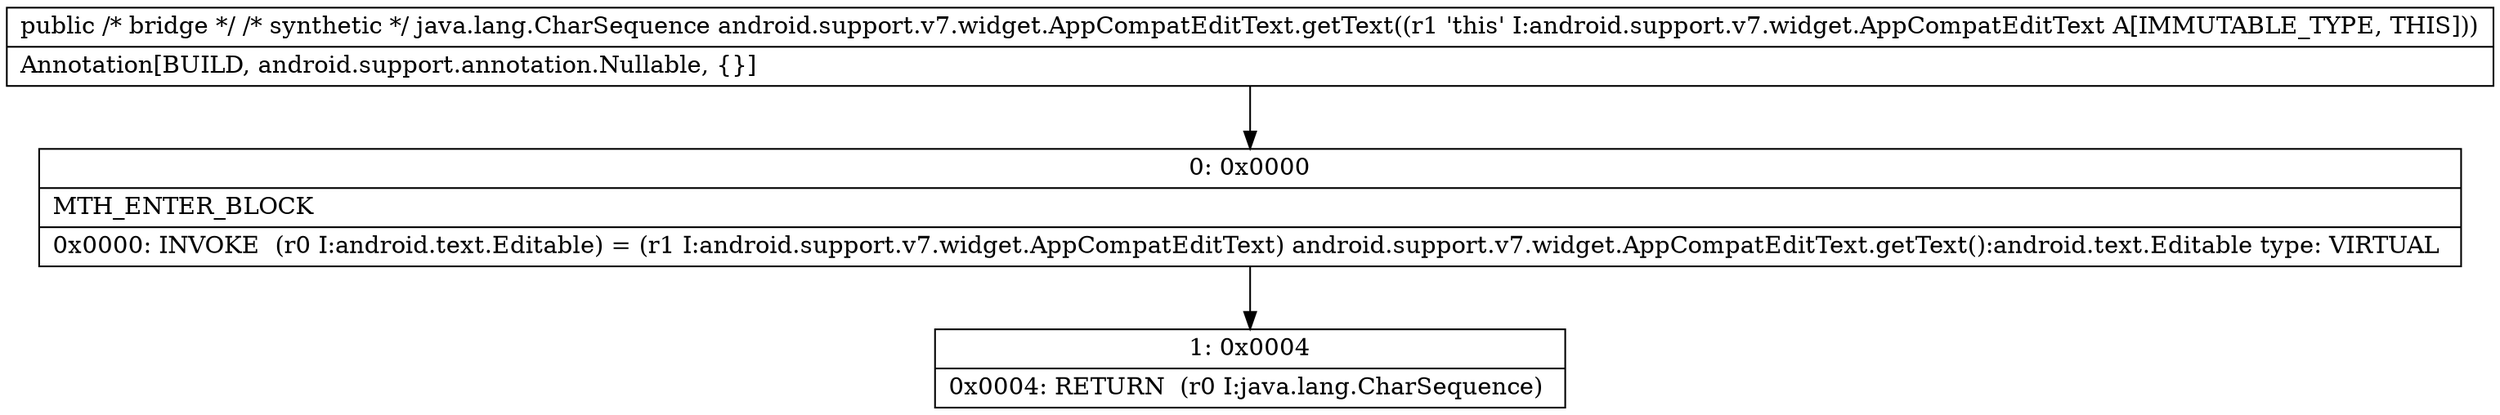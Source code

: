 digraph "CFG forandroid.support.v7.widget.AppCompatEditText.getText()Ljava\/lang\/CharSequence;" {
Node_0 [shape=record,label="{0\:\ 0x0000|MTH_ENTER_BLOCK\l|0x0000: INVOKE  (r0 I:android.text.Editable) = (r1 I:android.support.v7.widget.AppCompatEditText) android.support.v7.widget.AppCompatEditText.getText():android.text.Editable type: VIRTUAL \l}"];
Node_1 [shape=record,label="{1\:\ 0x0004|0x0004: RETURN  (r0 I:java.lang.CharSequence) \l}"];
MethodNode[shape=record,label="{public \/* bridge *\/ \/* synthetic *\/ java.lang.CharSequence android.support.v7.widget.AppCompatEditText.getText((r1 'this' I:android.support.v7.widget.AppCompatEditText A[IMMUTABLE_TYPE, THIS]))  | Annotation[BUILD, android.support.annotation.Nullable, \{\}]\l}"];
MethodNode -> Node_0;
Node_0 -> Node_1;
}

